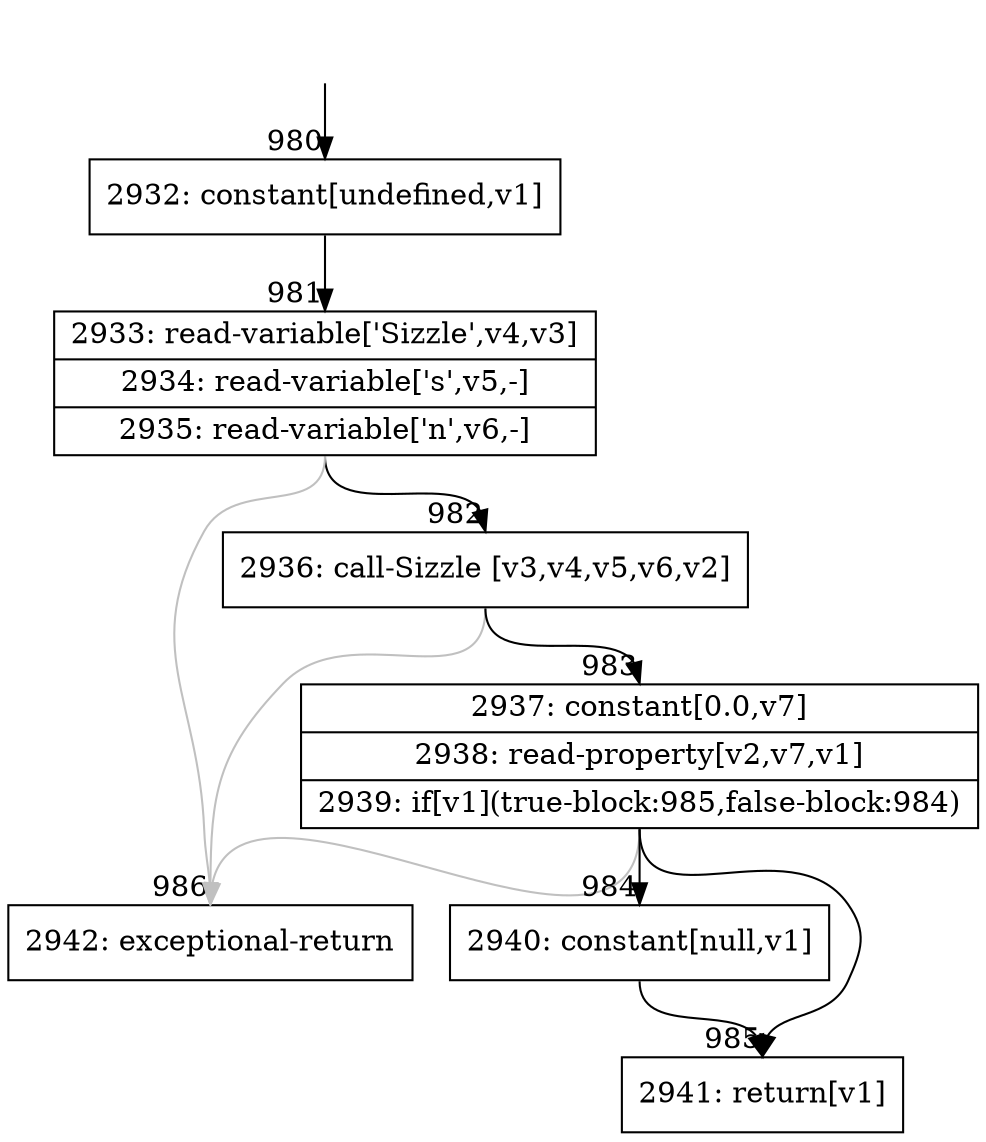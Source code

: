 digraph {
rankdir="TD"
BB_entry98[shape=none,label=""];
BB_entry98 -> BB980 [tailport=s, headport=n, headlabel="    980"]
BB980 [shape=record label="{2932: constant[undefined,v1]}" ] 
BB980 -> BB981 [tailport=s, headport=n, headlabel="      981"]
BB981 [shape=record label="{2933: read-variable['Sizzle',v4,v3]|2934: read-variable['s',v5,-]|2935: read-variable['n',v6,-]}" ] 
BB981 -> BB982 [tailport=s, headport=n, headlabel="      982"]
BB981 -> BB986 [tailport=s, headport=n, color=gray, headlabel="      986"]
BB982 [shape=record label="{2936: call-Sizzle [v3,v4,v5,v6,v2]}" ] 
BB982 -> BB983 [tailport=s, headport=n, headlabel="      983"]
BB982 -> BB986 [tailport=s, headport=n, color=gray]
BB983 [shape=record label="{2937: constant[0.0,v7]|2938: read-property[v2,v7,v1]|2939: if[v1](true-block:985,false-block:984)}" ] 
BB983 -> BB985 [tailport=s, headport=n, headlabel="      985"]
BB983 -> BB984 [tailport=s, headport=n, headlabel="      984"]
BB983 -> BB986 [tailport=s, headport=n, color=gray]
BB984 [shape=record label="{2940: constant[null,v1]}" ] 
BB984 -> BB985 [tailport=s, headport=n]
BB985 [shape=record label="{2941: return[v1]}" ] 
BB986 [shape=record label="{2942: exceptional-return}" ] 
//#$~ 574
}
